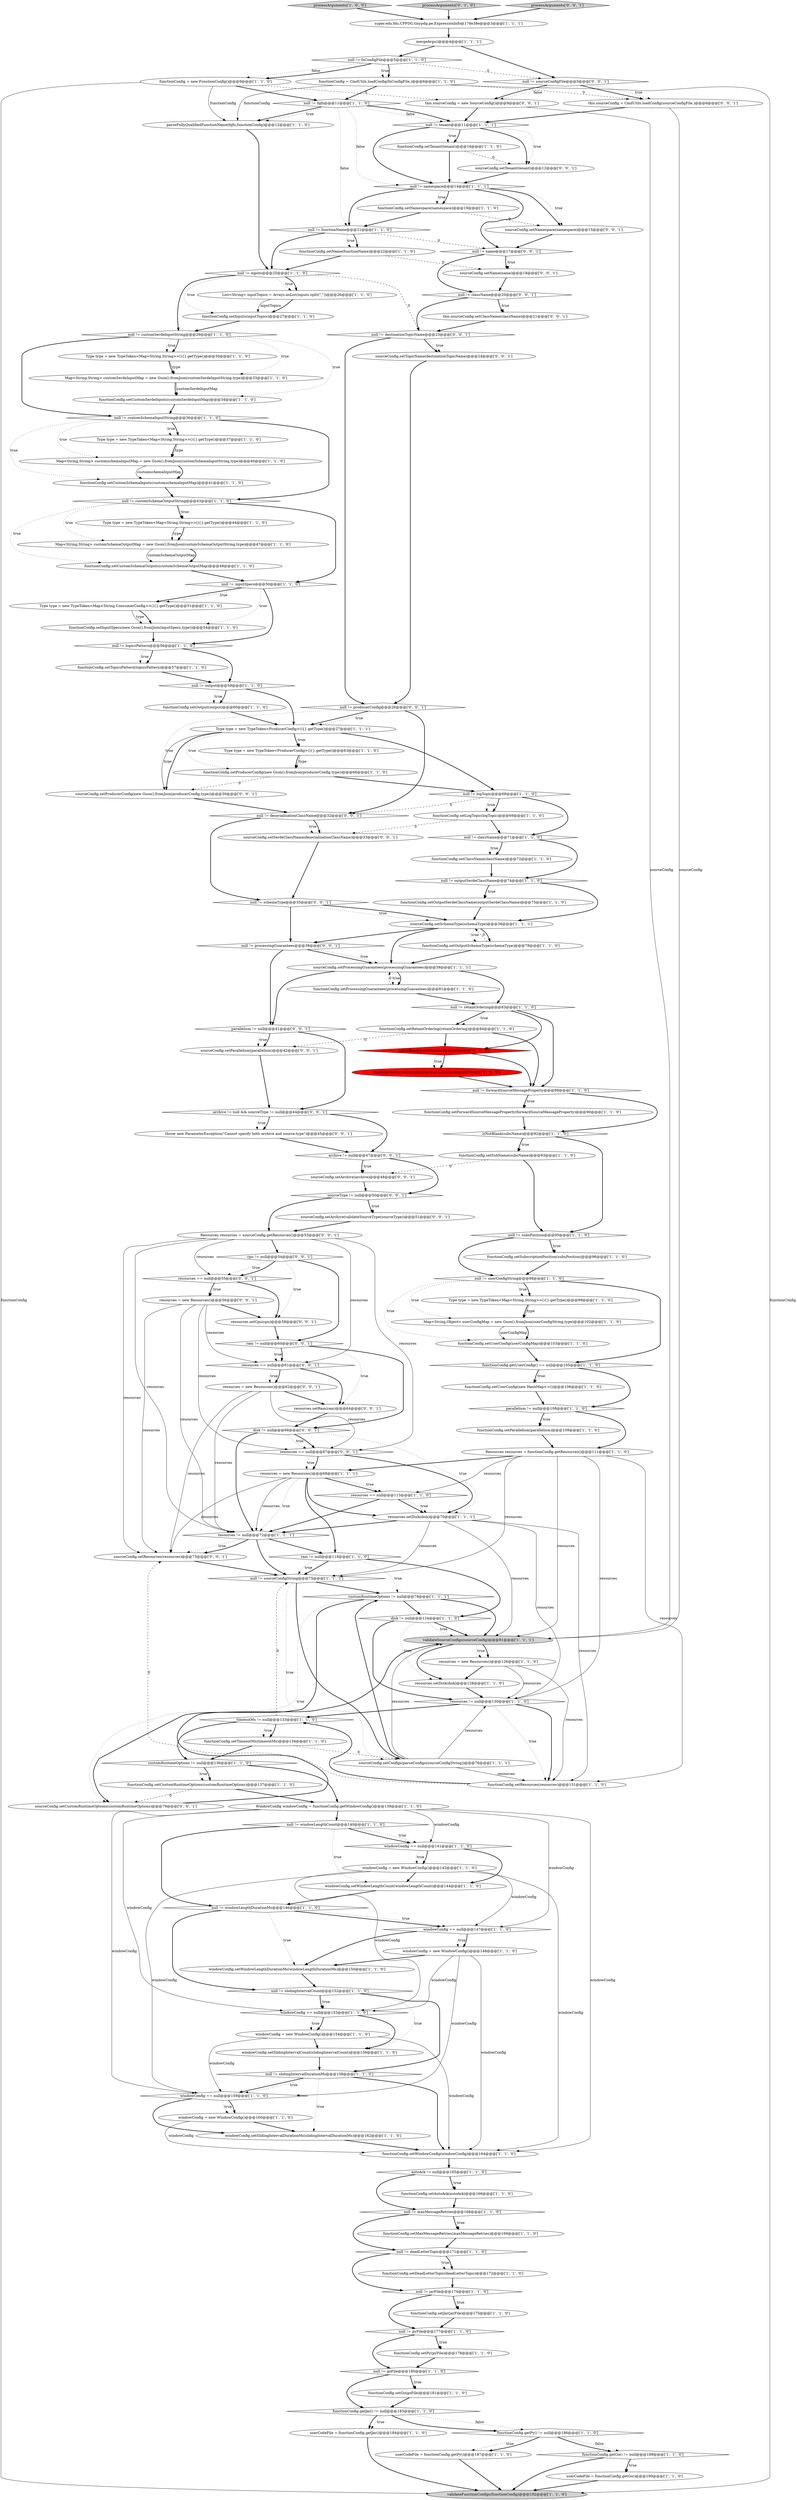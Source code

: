 digraph {
92 [style = filled, label = "functionConfig.setLogTopic(logTopic)@@@69@@@['1', '1', '0']", fillcolor = white, shape = ellipse image = "AAA0AAABBB1BBB"];
30 [style = filled, label = "resources = new Resources()@@@68@@@['1', '1', '1']", fillcolor = white, shape = ellipse image = "AAA0AAABBB1BBB"];
5 [style = filled, label = "functionConfig.setWindowConfig(windowConfig)@@@164@@@['1', '1', '0']", fillcolor = white, shape = ellipse image = "AAA0AAABBB1BBB"];
37 [style = filled, label = "null != functionName@@@21@@@['1', '1', '0']", fillcolor = white, shape = diamond image = "AAA0AAABBB1BBB"];
33 [style = filled, label = "resources = new Resources()@@@126@@@['1', '1', '0']", fillcolor = white, shape = ellipse image = "AAA0AAABBB1BBB"];
160 [style = filled, label = "this.sourceConfig = new SourceConfig()@@@9@@@['0', '0', '1']", fillcolor = white, shape = ellipse image = "AAA0AAABBB3BBB"];
104 [style = filled, label = "Type type = new TypeToken<Map<String,ConsumerConfig>>(){}.getType()@@@51@@@['1', '1', '0']", fillcolor = white, shape = ellipse image = "AAA0AAABBB1BBB"];
83 [style = filled, label = "functionConfig.getGo() != null@@@189@@@['1', '1', '0']", fillcolor = white, shape = diamond image = "AAA0AAABBB1BBB"];
102 [style = filled, label = "functionConfig.setMaxMessageRetries(maxMessageRetries)@@@169@@@['1', '1', '0']", fillcolor = white, shape = ellipse image = "AAA0AAABBB1BBB"];
110 [style = filled, label = "windowConfig.setSlidingIntervalCount(slidingIntervalCount)@@@156@@@['1', '1', '0']", fillcolor = white, shape = ellipse image = "AAA0AAABBB1BBB"];
154 [style = filled, label = "resources = new Resources()@@@62@@@['0', '0', '1']", fillcolor = white, shape = ellipse image = "AAA0AAABBB3BBB"];
105 [style = filled, label = "super.edu.fdu.CPPDG.tinypdg.pe.ExpressionInfo@178e38e@@@3@@@['1', '1', '1']", fillcolor = white, shape = ellipse image = "AAA0AAABBB1BBB"];
11 [style = filled, label = "null != maxMessageRetries@@@168@@@['1', '1', '0']", fillcolor = white, shape = diamond image = "AAA0AAABBB1BBB"];
84 [style = filled, label = "List<String> inputTopics = Arrays.asList(inputs.split(\",\"))@@@26@@@['1', '1', '0']", fillcolor = white, shape = ellipse image = "AAA0AAABBB1BBB"];
59 [style = filled, label = "functionConfig.setInputs(inputTopics)@@@27@@@['1', '1', '0']", fillcolor = white, shape = ellipse image = "AAA0AAABBB1BBB"];
112 [style = filled, label = "functionConfig.setProducerConfig(new Gson().fromJson(producerConfig,type))@@@66@@@['1', '1', '0']", fillcolor = white, shape = ellipse image = "AAA0AAABBB1BBB"];
94 [style = filled, label = "ram != null@@@118@@@['1', '1', '0']", fillcolor = white, shape = diamond image = "AAA0AAABBB1BBB"];
89 [style = filled, label = "null != slidingIntervalDurationMs@@@158@@@['1', '1', '0']", fillcolor = white, shape = diamond image = "AAA0AAABBB1BBB"];
75 [style = filled, label = "null != inputSpecs@@@50@@@['1', '1', '0']", fillcolor = white, shape = diamond image = "AAA0AAABBB1BBB"];
99 [style = filled, label = "functionConfig.setNamespace(namespace)@@@19@@@['1', '1', '0']", fillcolor = white, shape = ellipse image = "AAA0AAABBB1BBB"];
115 [style = filled, label = "null != deadLetterTopic@@@171@@@['1', '1', '0']", fillcolor = white, shape = diamond image = "AAA0AAABBB1BBB"];
91 [style = filled, label = "windowConfig == null@@@153@@@['1', '1', '0']", fillcolor = white, shape = diamond image = "AAA0AAABBB1BBB"];
21 [style = filled, label = "Map<String,String> customschemaInputMap = new Gson().fromJson(customSchemaInputString,type)@@@40@@@['1', '1', '0']", fillcolor = white, shape = ellipse image = "AAA0AAABBB1BBB"];
41 [style = filled, label = "Type type = new TypeToken<Map<String,String>>(){}.getType()@@@44@@@['1', '1', '0']", fillcolor = white, shape = ellipse image = "AAA0AAABBB1BBB"];
12 [style = filled, label = "windowConfig == null@@@159@@@['1', '1', '0']", fillcolor = white, shape = diamond image = "AAA0AAABBB1BBB"];
93 [style = filled, label = "timeoutMs != null@@@133@@@['1', '1', '0']", fillcolor = white, shape = diamond image = "AAA0AAABBB1BBB"];
161 [style = filled, label = "null != className@@@20@@@['0', '0', '1']", fillcolor = white, shape = diamond image = "AAA0AAABBB3BBB"];
0 [style = filled, label = "userCodeFile = functionConfig.getPy()@@@187@@@['1', '1', '0']", fillcolor = white, shape = ellipse image = "AAA0AAABBB1BBB"];
40 [style = filled, label = "functionConfig.setInputSpecs(new Gson().fromJson(inputSpecs,type))@@@54@@@['1', '1', '0']", fillcolor = white, shape = ellipse image = "AAA0AAABBB1BBB"];
26 [style = filled, label = "null != tenant@@@11@@@['1', '1', '1']", fillcolor = white, shape = diamond image = "AAA0AAABBB1BBB"];
100 [style = filled, label = "null != outputSerdeClassName@@@74@@@['1', '1', '0']", fillcolor = white, shape = diamond image = "AAA0AAABBB1BBB"];
58 [style = filled, label = "functionConfig = new FunctionConfig()@@@9@@@['1', '1', '0']", fillcolor = white, shape = ellipse image = "AAA0AAABBB1BBB"];
133 [style = filled, label = "sourceConfig.setParallelism(parallelism)@@@42@@@['0', '0', '1']", fillcolor = white, shape = ellipse image = "AAA0AAABBB3BBB"];
140 [style = filled, label = "disk != null@@@66@@@['0', '0', '1']", fillcolor = white, shape = diamond image = "AAA0AAABBB3BBB"];
130 [style = filled, label = "resources = new Resources()@@@56@@@['0', '0', '1']", fillcolor = white, shape = ellipse image = "AAA0AAABBB3BBB"];
101 [style = filled, label = "null != userConfigString@@@98@@@['1', '1', '0']", fillcolor = white, shape = diamond image = "AAA0AAABBB1BBB"];
120 [style = filled, label = "functionConfig.setCustomSerdeInputs(customSerdeInputMap)@@@34@@@['1', '1', '0']", fillcolor = white, shape = ellipse image = "AAA0AAABBB1BBB"];
144 [style = filled, label = "null != deserializationClassName@@@32@@@['0', '0', '1']", fillcolor = white, shape = diamond image = "AAA0AAABBB3BBB"];
44 [style = filled, label = "null != goFile@@@180@@@['1', '1', '0']", fillcolor = white, shape = diamond image = "AAA0AAABBB1BBB"];
73 [style = filled, label = "validateSourceConfigs(sourceConfig)@@@81@@@['1', '1', '1']", fillcolor = lightgray, shape = ellipse image = "AAA0AAABBB1BBB"];
27 [style = filled, label = "validateFunctionConfigs(functionConfig)@@@192@@@['1', '1', '0']", fillcolor = lightgray, shape = ellipse image = "AAA0AAABBB1BBB"];
129 [style = filled, label = "null != sourceConfigFile@@@5@@@['0', '0', '1']", fillcolor = white, shape = diamond image = "AAA0AAABBB3BBB"];
42 [style = filled, label = "windowConfig == null@@@147@@@['1', '1', '0']", fillcolor = white, shape = diamond image = "AAA0AAABBB1BBB"];
148 [style = filled, label = "null != processingGuarantees@@@38@@@['0', '0', '1']", fillcolor = white, shape = diamond image = "AAA0AAABBB3BBB"];
132 [style = filled, label = "sourceType != null@@@50@@@['0', '0', '1']", fillcolor = white, shape = diamond image = "AAA0AAABBB3BBB"];
36 [style = filled, label = "null != fnConfigFile@@@5@@@['1', '1', '0']", fillcolor = white, shape = diamond image = "AAA0AAABBB1BBB"];
123 [style = filled, label = "functionConfig.setBatchBuilder(batchBuilder)@@@87@@@['0', '1', '0']", fillcolor = red, shape = ellipse image = "AAA1AAABBB2BBB"];
13 [style = filled, label = "Resources resources = functionConfig.getResources()@@@111@@@['1', '1', '0']", fillcolor = white, shape = ellipse image = "AAA0AAABBB1BBB"];
22 [style = filled, label = "functionConfig.setJar(jarFile)@@@175@@@['1', '1', '0']", fillcolor = white, shape = ellipse image = "AAA0AAABBB1BBB"];
65 [style = filled, label = "Map<String,String> customSchemaOutputMap = new Gson().fromJson(customSchemaOutputString,type)@@@47@@@['1', '1', '0']", fillcolor = white, shape = ellipse image = "AAA0AAABBB1BBB"];
53 [style = filled, label = "mergeArgs()@@@4@@@['1', '1', '1']", fillcolor = white, shape = ellipse image = "AAA0AAABBB1BBB"];
159 [style = filled, label = "sourceConfig.setResources(resources)@@@73@@@['0', '0', '1']", fillcolor = white, shape = ellipse image = "AAA0AAABBB3BBB"];
18 [style = filled, label = "null != output@@@59@@@['1', '1', '0']", fillcolor = white, shape = diamond image = "AAA0AAABBB1BBB"];
34 [style = filled, label = "resources != null@@@130@@@['1', '1', '0']", fillcolor = white, shape = diamond image = "AAA0AAABBB1BBB"];
145 [style = filled, label = "throw new ParameterException(\"Cannot specify both archive and source-type\")@@@45@@@['0', '0', '1']", fillcolor = white, shape = ellipse image = "AAA0AAABBB3BBB"];
155 [style = filled, label = "sourceConfig.setTenant(tenant)@@@12@@@['0', '0', '1']", fillcolor = white, shape = ellipse image = "AAA0AAABBB3BBB"];
35 [style = filled, label = "functionConfig.setTopicsPattern(topicsPattern)@@@57@@@['1', '1', '0']", fillcolor = white, shape = ellipse image = "AAA0AAABBB1BBB"];
126 [style = filled, label = "this.sourceConfig = CmdUtils.loadConfig(sourceConfigFile,)@@@6@@@['0', '0', '1']", fillcolor = white, shape = ellipse image = "AAA0AAABBB3BBB"];
56 [style = filled, label = "functionConfig = CmdUtils.loadConfig(fnConfigFile,)@@@6@@@['1', '1', '0']", fillcolor = white, shape = ellipse image = "AAA0AAABBB1BBB"];
25 [style = filled, label = "null != pyFile@@@177@@@['1', '1', '0']", fillcolor = white, shape = diamond image = "AAA0AAABBB1BBB"];
1 [style = filled, label = "null != jarFile@@@174@@@['1', '1', '0']", fillcolor = white, shape = diamond image = "AAA0AAABBB1BBB"];
55 [style = filled, label = "functionConfig.setResources(resources)@@@131@@@['1', '1', '0']", fillcolor = white, shape = ellipse image = "AAA0AAABBB1BBB"];
69 [style = filled, label = "userCodeFile = functionConfig.getJar()@@@184@@@['1', '1', '0']", fillcolor = white, shape = ellipse image = "AAA0AAABBB1BBB"];
124 [style = filled, label = "null != name@@@17@@@['0', '0', '1']", fillcolor = white, shape = diamond image = "AAA0AAABBB3BBB"];
39 [style = filled, label = "Map<String,String> customSerdeInputMap = new Gson().fromJson(customSerdeInputString,type)@@@33@@@['1', '1', '0']", fillcolor = white, shape = ellipse image = "AAA0AAABBB1BBB"];
146 [style = filled, label = "sourceConfig.setArchive(archive)@@@48@@@['0', '0', '1']", fillcolor = white, shape = ellipse image = "AAA0AAABBB3BBB"];
85 [style = filled, label = "functionConfig.setUserConfig(userConfigMap)@@@103@@@['1', '1', '0']", fillcolor = white, shape = ellipse image = "AAA0AAABBB1BBB"];
57 [style = filled, label = "sourceConfig.setSchemaType(schemaType)@@@36@@@['1', '1', '1']", fillcolor = white, shape = ellipse image = "AAA0AAABBB1BBB"];
15 [style = filled, label = "null != forwardSourceMessageProperty@@@89@@@['1', '1', '0']", fillcolor = white, shape = diamond image = "AAA0AAABBB1BBB"];
10 [style = filled, label = "null != sourceConfigString@@@75@@@['1', '1', '1']", fillcolor = white, shape = diamond image = "AAA0AAABBB1BBB"];
87 [style = filled, label = "windowConfig = new WindowConfig()@@@154@@@['1', '1', '0']", fillcolor = white, shape = ellipse image = "AAA0AAABBB1BBB"];
62 [style = filled, label = "functionConfig.setCustomRuntimeOptions(customRuntimeOptions)@@@137@@@['1', '1', '0']", fillcolor = white, shape = ellipse image = "AAA0AAABBB1BBB"];
122 [style = filled, label = "isNotBlank(batchBuilder)@@@86@@@['0', '1', '0']", fillcolor = red, shape = diamond image = "AAA1AAABBB2BBB"];
142 [style = filled, label = "this.sourceConfig.setClassName(className)@@@21@@@['0', '0', '1']", fillcolor = white, shape = ellipse image = "AAA0AAABBB3BBB"];
97 [style = filled, label = "null != fqfn@@@11@@@['1', '1', '0']", fillcolor = white, shape = diamond image = "AAA0AAABBB1BBB"];
135 [style = filled, label = "resources.setRam(ram)@@@64@@@['0', '0', '1']", fillcolor = white, shape = ellipse image = "AAA0AAABBB3BBB"];
131 [style = filled, label = "resources == null@@@67@@@['0', '0', '1']", fillcolor = white, shape = diamond image = "AAA0AAABBB3BBB"];
117 [style = filled, label = "null != logTopic@@@68@@@['1', '1', '0']", fillcolor = white, shape = diamond image = "AAA0AAABBB1BBB"];
138 [style = filled, label = "resources == null@@@55@@@['0', '0', '1']", fillcolor = white, shape = diamond image = "AAA0AAABBB3BBB"];
116 [style = filled, label = "null != windowLengthCount@@@140@@@['1', '1', '0']", fillcolor = white, shape = diamond image = "AAA0AAABBB1BBB"];
54 [style = filled, label = "windowConfig.setSlidingIntervalDurationMs(slidingIntervalDurationMs)@@@162@@@['1', '1', '0']", fillcolor = white, shape = ellipse image = "AAA0AAABBB1BBB"];
74 [style = filled, label = "functionConfig.getJar() != null@@@183@@@['1', '1', '0']", fillcolor = white, shape = diamond image = "AAA0AAABBB1BBB"];
63 [style = filled, label = "processArguments['1', '0', '0']", fillcolor = lightgray, shape = diamond image = "AAA0AAABBB1BBB"];
2 [style = filled, label = "customRuntimeOptions != null@@@78@@@['1', '1', '1']", fillcolor = white, shape = diamond image = "AAA0AAABBB1BBB"];
137 [style = filled, label = "archive != null && sourceType != null@@@44@@@['0', '0', '1']", fillcolor = white, shape = diamond image = "AAA0AAABBB3BBB"];
141 [style = filled, label = "null != schemaType@@@35@@@['0', '0', '1']", fillcolor = white, shape = diamond image = "AAA0AAABBB3BBB"];
52 [style = filled, label = "userCodeFile = functionConfig.getGo()@@@190@@@['1', '1', '0']", fillcolor = white, shape = ellipse image = "AAA0AAABBB1BBB"];
51 [style = filled, label = "customRuntimeOptions != null@@@136@@@['1', '1', '0']", fillcolor = white, shape = diamond image = "AAA0AAABBB1BBB"];
88 [style = filled, label = "parallelism != null@@@108@@@['1', '1', '0']", fillcolor = white, shape = diamond image = "AAA0AAABBB1BBB"];
106 [style = filled, label = "functionConfig.setRetainOrdering(retainOrdering)@@@84@@@['1', '1', '0']", fillcolor = white, shape = ellipse image = "AAA0AAABBB1BBB"];
118 [style = filled, label = "resources.setDisk(disk)@@@70@@@['1', '1', '1']", fillcolor = white, shape = ellipse image = "AAA0AAABBB1BBB"];
151 [style = filled, label = "null != destinationTopicName@@@23@@@['0', '0', '1']", fillcolor = white, shape = diamond image = "AAA0AAABBB3BBB"];
61 [style = filled, label = "functionConfig.setDeadLetterTopic(deadLetterTopic)@@@172@@@['1', '1', '0']", fillcolor = white, shape = ellipse image = "AAA0AAABBB1BBB"];
109 [style = filled, label = "windowConfig.setWindowLengthDurationMs(windowLengthDurationMs)@@@150@@@['1', '1', '0']", fillcolor = white, shape = ellipse image = "AAA0AAABBB1BBB"];
68 [style = filled, label = "resources != null@@@72@@@['1', '1', '1']", fillcolor = white, shape = diamond image = "AAA0AAABBB1BBB"];
152 [style = filled, label = "sourceConfig.setCustomRuntimeOptions(customRuntimeOptions)@@@79@@@['0', '0', '1']", fillcolor = white, shape = ellipse image = "AAA0AAABBB3BBB"];
158 [style = filled, label = "null != producerConfig@@@26@@@['0', '0', '1']", fillcolor = white, shape = diamond image = "AAA0AAABBB3BBB"];
113 [style = filled, label = "Type type = new TypeToken<ProducerConfig>(){}.getType()@@@63@@@['1', '1', '0']", fillcolor = white, shape = ellipse image = "AAA0AAABBB1BBB"];
127 [style = filled, label = "cpu != null@@@54@@@['0', '0', '1']", fillcolor = white, shape = diamond image = "AAA0AAABBB3BBB"];
19 [style = filled, label = "Type type = new TypeToken<Map<String,String>>(){}.getType()@@@30@@@['1', '1', '0']", fillcolor = white, shape = ellipse image = "AAA0AAABBB1BBB"];
95 [style = filled, label = "null != customSchemaOutputString@@@43@@@['1', '1', '0']", fillcolor = white, shape = diamond image = "AAA0AAABBB1BBB"];
103 [style = filled, label = "null != topicsPattern@@@56@@@['1', '1', '0']", fillcolor = white, shape = diamond image = "AAA0AAABBB1BBB"];
67 [style = filled, label = "windowConfig.setWindowLengthCount(windowLengthCount)@@@144@@@['1', '1', '0']", fillcolor = white, shape = ellipse image = "AAA0AAABBB1BBB"];
143 [style = filled, label = "sourceConfig.setName(name)@@@18@@@['0', '0', '1']", fillcolor = white, shape = ellipse image = "AAA0AAABBB3BBB"];
150 [style = filled, label = "sourceConfig.setProducerConfig(new Gson().fromJson(producerConfig,type))@@@30@@@['0', '0', '1']", fillcolor = white, shape = ellipse image = "AAA0AAABBB3BBB"];
49 [style = filled, label = "Type type = new TypeToken<Map<String,String>>(){}.getType()@@@37@@@['1', '1', '0']", fillcolor = white, shape = ellipse image = "AAA0AAABBB1BBB"];
81 [style = filled, label = "functionConfig.setParallelism(parallelism)@@@109@@@['1', '1', '0']", fillcolor = white, shape = ellipse image = "AAA0AAABBB1BBB"];
90 [style = filled, label = "functionConfig.setSubscriptionPosition(subsPosition)@@@96@@@['1', '1', '0']", fillcolor = white, shape = ellipse image = "AAA0AAABBB1BBB"];
153 [style = filled, label = "sourceConfig.setArchive(validateSourceType(sourceType))@@@51@@@['0', '0', '1']", fillcolor = white, shape = ellipse image = "AAA0AAABBB3BBB"];
78 [style = filled, label = "functionConfig.setProcessingGuarantees(processingGuarantees)@@@81@@@['1', '1', '0']", fillcolor = white, shape = ellipse image = "AAA0AAABBB1BBB"];
157 [style = filled, label = "ram != null@@@60@@@['0', '0', '1']", fillcolor = white, shape = diamond image = "AAA0AAABBB3BBB"];
98 [style = filled, label = "null != windowLengthDurationMs@@@146@@@['1', '1', '0']", fillcolor = white, shape = diamond image = "AAA0AAABBB1BBB"];
7 [style = filled, label = "resources == null@@@113@@@['1', '1', '0']", fillcolor = white, shape = diamond image = "AAA0AAABBB1BBB"];
149 [style = filled, label = "Resources resources = sourceConfig.getResources()@@@53@@@['0', '0', '1']", fillcolor = white, shape = ellipse image = "AAA0AAABBB3BBB"];
9 [style = filled, label = "sourceConfig.setConfigs(parseConfigs(sourceConfigString))@@@76@@@['1', '1', '1']", fillcolor = white, shape = ellipse image = "AAA0AAABBB1BBB"];
46 [style = filled, label = "functionConfig.setClassName(className)@@@72@@@['1', '1', '0']", fillcolor = white, shape = ellipse image = "AAA0AAABBB1BBB"];
107 [style = filled, label = "functionConfig.getUserConfig() == null@@@105@@@['1', '1', '0']", fillcolor = white, shape = diamond image = "AAA0AAABBB1BBB"];
6 [style = filled, label = "autoAck != null@@@165@@@['1', '1', '0']", fillcolor = white, shape = diamond image = "AAA0AAABBB1BBB"];
82 [style = filled, label = "resources.setDisk(disk)@@@128@@@['1', '1', '0']", fillcolor = white, shape = ellipse image = "AAA0AAABBB1BBB"];
4 [style = filled, label = "disk != null@@@124@@@['1', '1', '0']", fillcolor = white, shape = diamond image = "AAA0AAABBB1BBB"];
121 [style = filled, label = "processArguments['0', '1', '0']", fillcolor = lightgray, shape = diamond image = "AAA0AAABBB2BBB"];
162 [style = filled, label = "archive != null@@@47@@@['0', '0', '1']", fillcolor = white, shape = diamond image = "AAA0AAABBB3BBB"];
77 [style = filled, label = "functionConfig.setName(functionName)@@@22@@@['1', '1', '0']", fillcolor = white, shape = ellipse image = "AAA0AAABBB1BBB"];
31 [style = filled, label = "functionConfig.setUserConfig(new HashMap<>())@@@106@@@['1', '1', '0']", fillcolor = white, shape = ellipse image = "AAA0AAABBB1BBB"];
128 [style = filled, label = "parallelism != null@@@41@@@['0', '0', '1']", fillcolor = white, shape = diamond image = "AAA0AAABBB3BBB"];
114 [style = filled, label = "Map<String,Object> userConfigMap = new Gson().fromJson(userConfigString,type)@@@102@@@['1', '1', '0']", fillcolor = white, shape = ellipse image = "AAA0AAABBB1BBB"];
70 [style = filled, label = "functionConfig.setOutputSerdeClassName(outputSerdeClassName)@@@75@@@['1', '1', '0']", fillcolor = white, shape = ellipse image = "AAA0AAABBB1BBB"];
8 [style = filled, label = "WindowConfig windowConfig = functionConfig.getWindowConfig()@@@139@@@['1', '1', '0']", fillcolor = white, shape = ellipse image = "AAA0AAABBB1BBB"];
60 [style = filled, label = "functionConfig.setTimeoutMs(timeoutMs)@@@134@@@['1', '1', '0']", fillcolor = white, shape = ellipse image = "AAA0AAABBB1BBB"];
16 [style = filled, label = "null != retainOrdering@@@83@@@['1', '1', '0']", fillcolor = white, shape = diamond image = "AAA0AAABBB1BBB"];
86 [style = filled, label = "functionConfig.setPy(pyFile)@@@178@@@['1', '1', '0']", fillcolor = white, shape = ellipse image = "AAA0AAABBB1BBB"];
14 [style = filled, label = "null != className@@@71@@@['1', '1', '0']", fillcolor = white, shape = diamond image = "AAA0AAABBB1BBB"];
29 [style = filled, label = "parseFullyQualifiedFunctionName(fqfn,functionConfig)@@@12@@@['1', '1', '0']", fillcolor = white, shape = ellipse image = "AAA0AAABBB1BBB"];
48 [style = filled, label = "Type type = new TypeToken<ProducerConfig>(){}.getType()@@@27@@@['1', '1', '1']", fillcolor = white, shape = ellipse image = "AAA0AAABBB1BBB"];
3 [style = filled, label = "functionConfig.setOutputSchemaType(schemaType)@@@78@@@['1', '1', '0']", fillcolor = white, shape = ellipse image = "AAA0AAABBB1BBB"];
136 [style = filled, label = "sourceConfig.setTopicName(destinationTopicName)@@@24@@@['0', '0', '1']", fillcolor = white, shape = ellipse image = "AAA0AAABBB3BBB"];
23 [style = filled, label = "windowConfig = new WindowConfig()@@@160@@@['1', '1', '0']", fillcolor = white, shape = ellipse image = "AAA0AAABBB1BBB"];
47 [style = filled, label = "functionConfig.setCustomSchemaOutputs(customSchemaOutputMap)@@@48@@@['1', '1', '0']", fillcolor = white, shape = ellipse image = "AAA0AAABBB1BBB"];
96 [style = filled, label = "functionConfig.setAutoAck(autoAck)@@@166@@@['1', '1', '0']", fillcolor = white, shape = ellipse image = "AAA0AAABBB1BBB"];
24 [style = filled, label = "functionConfig.setOutput(output)@@@60@@@['1', '1', '0']", fillcolor = white, shape = ellipse image = "AAA0AAABBB1BBB"];
147 [style = filled, label = "resources.setCpu(cpu)@@@58@@@['0', '0', '1']", fillcolor = white, shape = ellipse image = "AAA0AAABBB3BBB"];
50 [style = filled, label = "null != subsPosition@@@95@@@['1', '1', '0']", fillcolor = white, shape = diamond image = "AAA0AAABBB1BBB"];
80 [style = filled, label = "isNotBlank(subsName)@@@92@@@['1', '1', '0']", fillcolor = white, shape = diamond image = "AAA0AAABBB1BBB"];
108 [style = filled, label = "functionConfig.setGo(goFile)@@@181@@@['1', '1', '0']", fillcolor = white, shape = ellipse image = "AAA0AAABBB1BBB"];
43 [style = filled, label = "windowConfig = new WindowConfig()@@@148@@@['1', '1', '0']", fillcolor = white, shape = ellipse image = "AAA0AAABBB1BBB"];
71 [style = filled, label = "windowConfig == null@@@141@@@['1', '1', '0']", fillcolor = white, shape = diamond image = "AAA0AAABBB1BBB"];
139 [style = filled, label = "processArguments['0', '0', '1']", fillcolor = lightgray, shape = diamond image = "AAA0AAABBB3BBB"];
17 [style = filled, label = "null != customSerdeInputString@@@29@@@['1', '1', '0']", fillcolor = white, shape = diamond image = "AAA0AAABBB1BBB"];
111 [style = filled, label = "functionConfig.setForwardSourceMessageProperty(forwardSourceMessageProperty)@@@90@@@['1', '1', '0']", fillcolor = white, shape = ellipse image = "AAA0AAABBB1BBB"];
64 [style = filled, label = "windowConfig = new WindowConfig()@@@142@@@['1', '1', '0']", fillcolor = white, shape = ellipse image = "AAA0AAABBB1BBB"];
76 [style = filled, label = "functionConfig.setTenant(tenant)@@@16@@@['1', '1', '0']", fillcolor = white, shape = ellipse image = "AAA0AAABBB1BBB"];
125 [style = filled, label = "resources == null@@@61@@@['0', '0', '1']", fillcolor = white, shape = diamond image = "AAA0AAABBB3BBB"];
28 [style = filled, label = "sourceConfig.setProcessingGuarantees(processingGuarantees)@@@39@@@['1', '1', '1']", fillcolor = white, shape = ellipse image = "AAA0AAABBB1BBB"];
32 [style = filled, label = "Type type = new TypeToken<Map<String,String>>(){}.getType()@@@99@@@['1', '1', '0']", fillcolor = white, shape = ellipse image = "AAA0AAABBB1BBB"];
72 [style = filled, label = "functionConfig.setCustomSchemaInputs(customschemaInputMap)@@@41@@@['1', '1', '0']", fillcolor = white, shape = ellipse image = "AAA0AAABBB1BBB"];
156 [style = filled, label = "sourceConfig.setNamespace(namespace)@@@15@@@['0', '0', '1']", fillcolor = white, shape = ellipse image = "AAA0AAABBB3BBB"];
134 [style = filled, label = "sourceConfig.setSerdeClassName(deserializationClassName)@@@33@@@['0', '0', '1']", fillcolor = white, shape = ellipse image = "AAA0AAABBB3BBB"];
38 [style = filled, label = "functionConfig.setSubName(subsName)@@@93@@@['1', '1', '0']", fillcolor = white, shape = ellipse image = "AAA0AAABBB1BBB"];
45 [style = filled, label = "null != namespace@@@14@@@['1', '1', '1']", fillcolor = white, shape = diamond image = "AAA0AAABBB1BBB"];
20 [style = filled, label = "functionConfig.getPy() != null@@@186@@@['1', '1', '0']", fillcolor = white, shape = diamond image = "AAA0AAABBB1BBB"];
66 [style = filled, label = "null != inputs@@@25@@@['1', '1', '0']", fillcolor = white, shape = diamond image = "AAA0AAABBB1BBB"];
119 [style = filled, label = "null != slidingIntervalCount@@@152@@@['1', '1', '0']", fillcolor = white, shape = diamond image = "AAA0AAABBB1BBB"];
79 [style = filled, label = "null != customSchemaInputString@@@36@@@['1', '1', '0']", fillcolor = white, shape = diamond image = "AAA0AAABBB1BBB"];
112->117 [style = bold, label=""];
56->29 [style = solid, label="functionConfig"];
158->144 [style = bold, label=""];
40->103 [style = bold, label=""];
20->0 [style = dotted, label="true"];
32->114 [style = solid, label="type"];
89->12 [style = bold, label=""];
158->150 [style = dotted, label="true"];
158->48 [style = bold, label=""];
101->107 [style = bold, label=""];
157->125 [style = dotted, label="true"];
53->36 [style = bold, label=""];
14->46 [style = bold, label=""];
141->57 [style = bold, label=""];
84->59 [style = bold, label=""];
93->51 [style = bold, label=""];
104->40 [style = bold, label=""];
143->161 [style = bold, label=""];
149->127 [style = bold, label=""];
65->47 [style = solid, label="customSchemaOutputMap"];
70->57 [style = bold, label=""];
106->122 [style = bold, label=""];
66->151 [style = dashed, label="0"];
162->132 [style = bold, label=""];
34->55 [style = dotted, label="true"];
60->51 [style = bold, label=""];
119->91 [style = bold, label=""];
53->129 [style = bold, label=""];
161->142 [style = bold, label=""];
22->25 [style = bold, label=""];
26->155 [style = dotted, label="true"];
4->73 [style = bold, label=""];
106->133 [style = dashed, label="0"];
35->18 [style = bold, label=""];
12->23 [style = dotted, label="true"];
119->89 [style = bold, label=""];
126->73 [style = solid, label="sourceConfig"];
19->39 [style = solid, label="type"];
2->73 [style = bold, label=""];
2->4 [style = bold, label=""];
30->118 [style = bold, label=""];
28->78 [style = dotted, label="true"];
130->68 [style = solid, label="resources"];
28->78 [style = bold, label=""];
8->116 [style = bold, label=""];
5->6 [style = bold, label=""];
30->7 [style = bold, label=""];
68->159 [style = dotted, label="true"];
114->85 [style = bold, label=""];
118->10 [style = solid, label="resources"];
122->123 [style = bold, label=""];
18->24 [style = bold, label=""];
45->156 [style = bold, label=""];
56->126 [style = dashed, label="0"];
107->88 [style = bold, label=""];
45->99 [style = dotted, label="true"];
75->104 [style = bold, label=""];
18->24 [style = dotted, label="true"];
140->131 [style = dotted, label="true"];
34->55 [style = bold, label=""];
144->141 [style = bold, label=""];
10->9 [style = dotted, label="true"];
162->146 [style = bold, label=""];
58->29 [style = solid, label="functionConfig"];
18->48 [style = bold, label=""];
48->150 [style = bold, label=""];
15->111 [style = bold, label=""];
126->26 [style = bold, label=""];
149->131 [style = solid, label="resources"];
161->142 [style = dotted, label="true"];
41->65 [style = solid, label="type"];
9->34 [style = solid, label="resources"];
66->59 [style = dotted, label="true"];
64->67 [style = bold, label=""];
149->125 [style = solid, label="resources"];
58->97 [style = bold, label=""];
101->32 [style = dotted, label="true"];
95->65 [style = dotted, label="true"];
133->137 [style = bold, label=""];
4->34 [style = bold, label=""];
31->88 [style = bold, label=""];
16->15 [style = bold, label=""];
11->102 [style = dotted, label="true"];
154->135 [style = bold, label=""];
137->145 [style = bold, label=""];
157->125 [style = bold, label=""];
74->20 [style = bold, label=""];
13->30 [style = bold, label=""];
16->106 [style = bold, label=""];
6->96 [style = bold, label=""];
33->55 [style = solid, label="resources"];
45->99 [style = bold, label=""];
93->60 [style = bold, label=""];
141->148 [style = bold, label=""];
135->140 [style = bold, label=""];
66->17 [style = bold, label=""];
20->83 [style = dotted, label="false"];
73->33 [style = bold, label=""];
139->105 [style = bold, label=""];
33->34 [style = solid, label="resources"];
99->156 [style = dashed, label="0"];
105->53 [style = bold, label=""];
131->30 [style = bold, label=""];
16->122 [style = bold, label=""];
150->144 [style = bold, label=""];
73->82 [style = bold, label=""];
160->73 [style = solid, label="sourceConfig"];
151->158 [style = bold, label=""];
20->0 [style = bold, label=""];
91->110 [style = bold, label=""];
44->108 [style = bold, label=""];
73->33 [style = dotted, label="true"];
75->104 [style = dotted, label="true"];
103->35 [style = bold, label=""];
48->113 [style = bold, label=""];
95->41 [style = dotted, label="true"];
71->67 [style = bold, label=""];
6->96 [style = dotted, label="true"];
80->38 [style = bold, label=""];
21->72 [style = bold, label=""];
94->10 [style = bold, label=""];
71->64 [style = bold, label=""];
36->58 [style = dotted, label="false"];
26->155 [style = bold, label=""];
83->52 [style = dotted, label="true"];
117->14 [style = bold, label=""];
98->109 [style = dotted, label="true"];
113->112 [style = solid, label="type"];
54->5 [style = bold, label=""];
15->111 [style = dotted, label="true"];
137->145 [style = dotted, label="true"];
118->68 [style = bold, label=""];
131->118 [style = bold, label=""];
101->85 [style = dotted, label="true"];
88->13 [style = bold, label=""];
128->133 [style = dotted, label="true"];
96->11 [style = bold, label=""];
124->161 [style = bold, label=""];
116->67 [style = dotted, label="true"];
121->105 [style = bold, label=""];
76->155 [style = dashed, label="0"];
42->109 [style = bold, label=""];
19->39 [style = bold, label=""];
146->132 [style = bold, label=""];
29->66 [style = bold, label=""];
36->129 [style = dashed, label="0"];
95->41 [style = bold, label=""];
44->108 [style = dotted, label="true"];
33->82 [style = bold, label=""];
46->100 [style = bold, label=""];
115->1 [style = bold, label=""];
130->125 [style = solid, label="resources"];
7->68 [style = bold, label=""];
89->54 [style = dotted, label="true"];
79->21 [style = dotted, label="true"];
42->43 [style = dotted, label="true"];
110->89 [style = bold, label=""];
11->102 [style = bold, label=""];
125->154 [style = dotted, label="true"];
128->133 [style = bold, label=""];
67->98 [style = bold, label=""];
10->2 [style = bold, label=""];
17->120 [style = dotted, label="true"];
94->2 [style = dotted, label="true"];
106->15 [style = bold, label=""];
91->87 [style = bold, label=""];
28->128 [style = bold, label=""];
72->95 [style = bold, label=""];
116->71 [style = dotted, label="true"];
140->68 [style = bold, label=""];
153->149 [style = bold, label=""];
113->112 [style = bold, label=""];
34->93 [style = bold, label=""];
55->93 [style = bold, label=""];
79->72 [style = dotted, label="true"];
9->73 [style = solid, label="resources"];
127->138 [style = dotted, label="true"];
37->66 [style = bold, label=""];
129->126 [style = dotted, label="true"];
91->87 [style = dotted, label="true"];
77->66 [style = bold, label=""];
136->158 [style = bold, label=""];
14->100 [style = bold, label=""];
124->143 [style = bold, label=""];
119->91 [style = dotted, label="true"];
30->94 [style = bold, label=""];
94->4 [style = bold, label=""];
93->60 [style = dotted, label="true"];
156->124 [style = bold, label=""];
13->55 [style = solid, label="resources"];
45->156 [style = dotted, label="true"];
47->75 [style = bold, label=""];
48->112 [style = dotted, label="true"];
62->8 [style = bold, label=""];
32->114 [style = bold, label=""];
8->12 [style = solid, label="windowConfig"];
98->42 [style = bold, label=""];
128->137 [style = bold, label=""];
64->5 [style = solid, label="windowConfig"];
13->73 [style = solid, label="resources"];
98->42 [style = dotted, label="true"];
38->146 [style = dashed, label="0"];
117->92 [style = bold, label=""];
162->146 [style = dotted, label="true"];
83->27 [style = bold, label=""];
84->59 [style = solid, label="inputTopics"];
55->159 [style = dashed, label="0"];
82->34 [style = bold, label=""];
116->98 [style = bold, label=""];
78->28 [style = dashed, label="0"];
100->57 [style = bold, label=""];
93->10 [style = dashed, label="0"];
149->159 [style = solid, label="resources"];
90->101 [style = bold, label=""];
14->46 [style = dotted, label="true"];
101->114 [style = dotted, label="true"];
87->5 [style = solid, label="windowConfig"];
50->90 [style = bold, label=""];
107->31 [style = dotted, label="true"];
17->79 [style = bold, label=""];
43->109 [style = bold, label=""];
112->150 [style = dashed, label="0"];
87->110 [style = bold, label=""];
74->69 [style = bold, label=""];
68->10 [style = bold, label=""];
65->47 [style = bold, label=""];
52->27 [style = bold, label=""];
149->138 [style = solid, label="resources"];
45->124 [style = bold, label=""];
154->159 [style = solid, label="resources"];
97->26 [style = dotted, label="false"];
141->57 [style = dotted, label="true"];
39->120 [style = bold, label=""];
122->15 [style = bold, label=""];
98->119 [style = bold, label=""];
13->34 [style = solid, label="resources"];
38->50 [style = bold, label=""];
119->110 [style = dotted, label="true"];
80->50 [style = bold, label=""];
107->31 [style = bold, label=""];
97->29 [style = bold, label=""];
134->141 [style = bold, label=""];
6->11 [style = bold, label=""];
117->144 [style = dashed, label="0"];
71->64 [style = dotted, label="true"];
89->12 [style = dotted, label="true"];
7->118 [style = bold, label=""];
12->54 [style = bold, label=""];
102->115 [style = bold, label=""];
7->118 [style = dotted, label="true"];
43->5 [style = solid, label="windowConfig"];
125->135 [style = bold, label=""];
9->2 [style = bold, label=""];
30->7 [style = dotted, label="true"];
9->55 [style = solid, label="resources"];
61->1 [style = bold, label=""];
1->22 [style = dotted, label="true"];
81->13 [style = bold, label=""];
75->40 [style = dotted, label="true"];
144->134 [style = dotted, label="true"];
56->97 [style = bold, label=""];
120->79 [style = bold, label=""];
39->120 [style = solid, label="customSerdeInputMap"];
48->113 [style = dotted, label="true"];
75->103 [style = bold, label=""];
4->82 [style = dotted, label="true"];
151->136 [style = bold, label=""];
151->136 [style = dotted, label="true"];
2->152 [style = bold, label=""];
122->123 [style = dotted, label="true"];
30->159 [style = solid, label="resources"];
36->56 [style = dotted, label="true"];
132->149 [style = bold, label=""];
129->160 [style = bold, label=""];
80->38 [style = dotted, label="true"];
88->81 [style = dotted, label="true"];
148->28 [style = bold, label=""];
127->157 [style = bold, label=""];
23->54 [style = bold, label=""];
30->68 [style = solid, label="resources"];
145->162 [style = bold, label=""];
3->57 [style = dashed, label="0"];
30->68 [style = dotted, label="true"];
127->147 [style = dotted, label="true"];
132->153 [style = dotted, label="true"];
129->126 [style = bold, label=""];
48->117 [style = bold, label=""];
68->94 [style = bold, label=""];
116->71 [style = bold, label=""];
13->10 [style = solid, label="resources"];
142->151 [style = bold, label=""];
76->45 [style = bold, label=""];
17->19 [style = dotted, label="true"];
103->18 [style = bold, label=""];
25->86 [style = bold, label=""];
130->147 [style = bold, label=""];
50->90 [style = dotted, label="true"];
92->14 [style = bold, label=""];
59->17 [style = bold, label=""];
132->153 [style = bold, label=""];
8->5 [style = solid, label="windowConfig"];
42->43 [style = bold, label=""];
114->85 [style = solid, label="userConfigMap"];
101->32 [style = bold, label=""];
117->92 [style = dotted, label="true"];
56->27 [style = solid, label="functionConfig"];
0->27 [style = bold, label=""];
160->26 [style = bold, label=""];
157->140 [style = bold, label=""];
97->45 [style = dotted, label="false"];
129->160 [style = dotted, label="false"];
97->29 [style = dotted, label="true"];
100->70 [style = bold, label=""];
138->147 [style = bold, label=""];
2->152 [style = dotted, label="true"];
148->128 [style = bold, label=""];
28->16 [style = bold, label=""];
66->84 [style = dotted, label="true"];
4->73 [style = dotted, label="true"];
17->19 [style = bold, label=""];
49->21 [style = bold, label=""];
64->91 [style = solid, label="windowConfig"];
161->151 [style = bold, label=""];
137->162 [style = bold, label=""];
20->83 [style = bold, label=""];
94->10 [style = dotted, label="true"];
51->62 [style = dotted, label="true"];
26->45 [style = bold, label=""];
12->23 [style = bold, label=""];
62->152 [style = dashed, label="0"];
57->3 [style = bold, label=""];
48->150 [style = solid, label="type"];
115->61 [style = dotted, label="true"];
64->42 [style = solid, label="windowConfig"];
24->48 [style = bold, label=""];
154->131 [style = solid, label="resources"];
8->42 [style = solid, label="windowConfig"];
92->134 [style = dashed, label="0"];
44->74 [style = bold, label=""];
100->70 [style = dotted, label="true"];
89->5 [style = bold, label=""];
15->80 [style = bold, label=""];
64->12 [style = solid, label="windowConfig"];
85->107 [style = bold, label=""];
138->130 [style = bold, label=""];
79->49 [style = dotted, label="true"];
79->49 [style = bold, label=""];
25->44 [style = bold, label=""];
108->74 [style = bold, label=""];
109->119 [style = bold, label=""];
152->73 [style = bold, label=""];
87->12 [style = solid, label="windowConfig"];
79->95 [style = bold, label=""];
95->75 [style = bold, label=""];
58->27 [style = solid, label="functionConfig"];
157->135 [style = dotted, label="true"];
131->30 [style = dotted, label="true"];
118->34 [style = solid, label="resources"];
17->39 [style = dotted, label="true"];
37->77 [style = bold, label=""];
154->68 [style = solid, label="resources"];
57->3 [style = dotted, label="true"];
149->68 [style = solid, label="resources"];
60->9 [style = dashed, label="0"];
138->130 [style = dotted, label="true"];
88->81 [style = bold, label=""];
41->65 [style = bold, label=""];
37->77 [style = dotted, label="true"];
78->16 [style = bold, label=""];
130->159 [style = solid, label="resources"];
36->58 [style = bold, label=""];
25->86 [style = dotted, label="true"];
13->7 [style = solid, label="resources"];
8->91 [style = solid, label="windowConfig"];
74->20 [style = dotted, label="false"];
57->148 [style = bold, label=""];
104->40 [style = solid, label="type"];
26->76 [style = bold, label=""];
50->101 [style = bold, label=""];
68->159 [style = bold, label=""];
63->105 [style = bold, label=""];
58->160 [style = dashed, label="0"];
115->61 [style = bold, label=""];
159->10 [style = bold, label=""];
51->62 [style = bold, label=""];
26->76 [style = dotted, label="true"];
83->52 [style = bold, label=""];
144->134 [style = bold, label=""];
37->124 [style = dashed, label="0"];
123->15 [style = bold, label=""];
99->37 [style = bold, label=""];
95->47 [style = dotted, label="true"];
127->138 [style = bold, label=""];
3->28 [style = bold, label=""];
86->44 [style = bold, label=""];
66->84 [style = bold, label=""];
8->71 [style = solid, label="windowConfig"];
69->27 [style = bold, label=""];
147->157 [style = bold, label=""];
118->73 [style = solid, label="resources"];
10->9 [style = bold, label=""];
23->5 [style = solid, label="windowConfig"];
111->80 [style = bold, label=""];
51->8 [style = bold, label=""];
125->154 [style = bold, label=""];
1->25 [style = bold, label=""];
140->118 [style = dotted, label="true"];
103->35 [style = dotted, label="true"];
36->56 [style = bold, label=""];
21->72 [style = solid, label="customschemaInputMap"];
57->28 [style = bold, label=""];
155->45 [style = bold, label=""];
130->131 [style = solid, label="resources"];
118->55 [style = solid, label="resources"];
11->115 [style = bold, label=""];
1->22 [style = bold, label=""];
77->143 [style = dashed, label="0"];
97->37 [style = dotted, label="false"];
158->48 [style = dotted, label="true"];
140->131 [style = bold, label=""];
45->37 [style = bold, label=""];
124->143 [style = dotted, label="true"];
49->21 [style = solid, label="type"];
43->91 [style = solid, label="windowConfig"];
74->69 [style = dotted, label="true"];
97->26 [style = bold, label=""];
16->106 [style = dotted, label="true"];
43->12 [style = solid, label="windowConfig"];
148->28 [style = dotted, label="true"];
}
